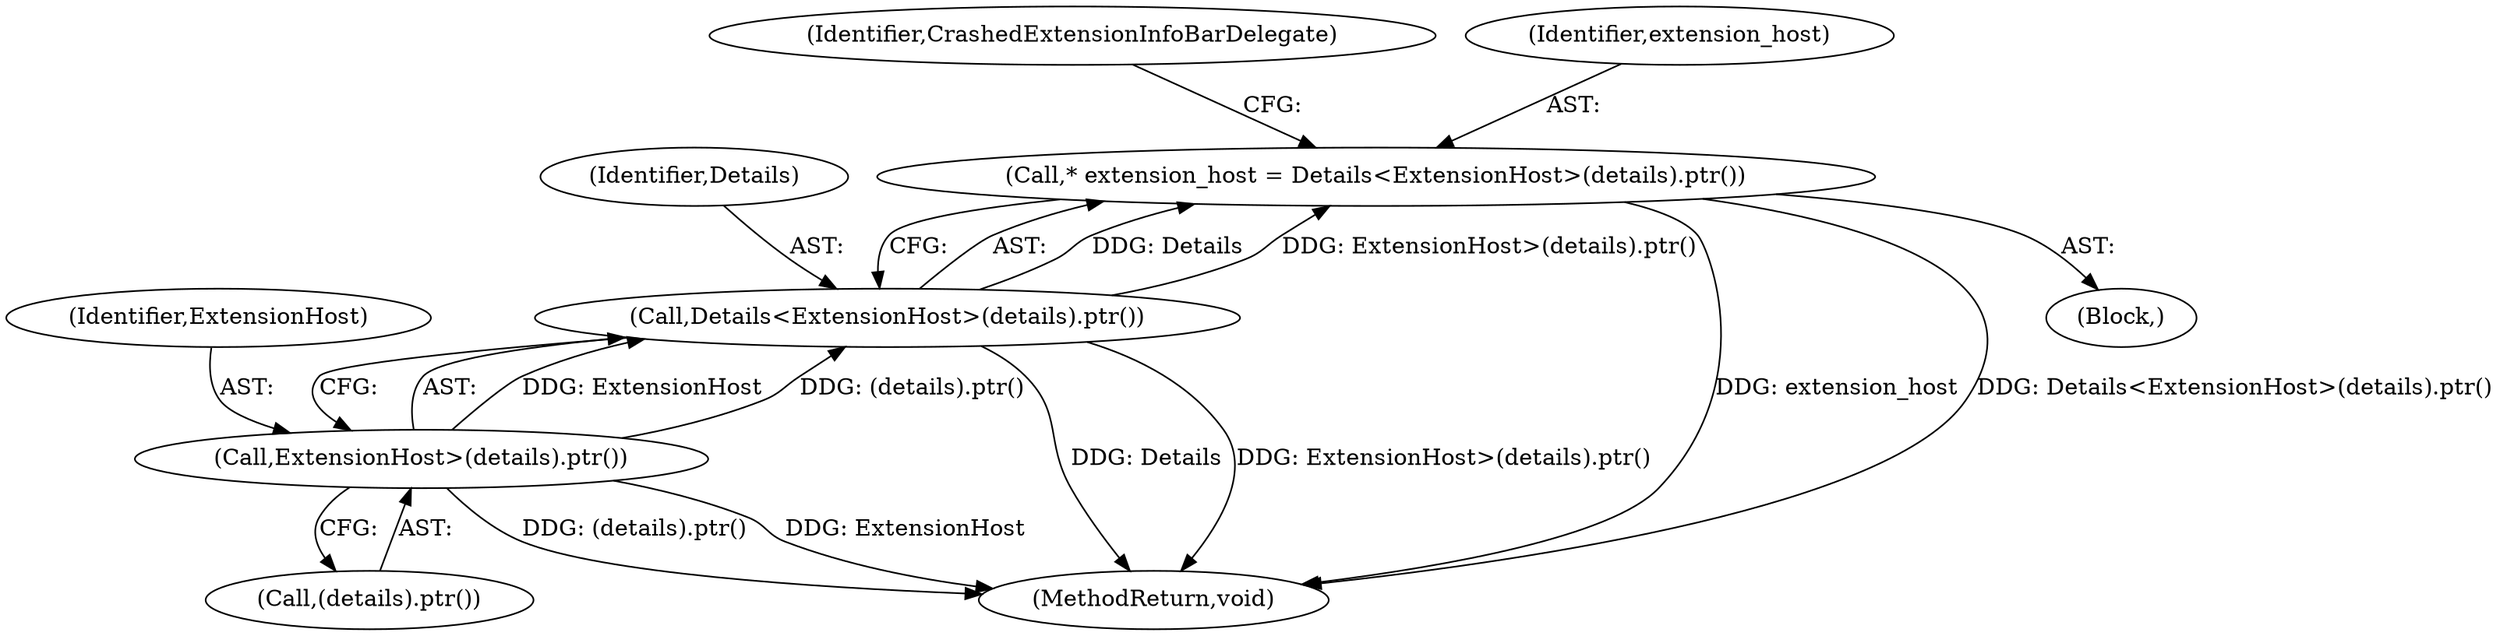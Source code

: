digraph "0_Chrome_08f0d612f2a4039aaf6733d4e8d0a67614941378_1@pointer" {
"1000236" [label="(Call,* extension_host = Details<ExtensionHost>(details).ptr())"];
"1000238" [label="(Call,Details<ExtensionHost>(details).ptr())"];
"1000240" [label="(Call,ExtensionHost>(details).ptr())"];
"1000410" [label="(MethodReturn,void)"];
"1000245" [label="(Identifier,CrashedExtensionInfoBarDelegate)"];
"1000242" [label="(Call,(details).ptr())"];
"1000241" [label="(Identifier,ExtensionHost)"];
"1000240" [label="(Call,ExtensionHost>(details).ptr())"];
"1000236" [label="(Call,* extension_host = Details<ExtensionHost>(details).ptr())"];
"1000238" [label="(Call,Details<ExtensionHost>(details).ptr())"];
"1000239" [label="(Identifier,Details)"];
"1000217" [label="(Block,)"];
"1000237" [label="(Identifier,extension_host)"];
"1000236" -> "1000217"  [label="AST: "];
"1000236" -> "1000238"  [label="CFG: "];
"1000237" -> "1000236"  [label="AST: "];
"1000238" -> "1000236"  [label="AST: "];
"1000245" -> "1000236"  [label="CFG: "];
"1000236" -> "1000410"  [label="DDG: extension_host"];
"1000236" -> "1000410"  [label="DDG: Details<ExtensionHost>(details).ptr()"];
"1000238" -> "1000236"  [label="DDG: Details"];
"1000238" -> "1000236"  [label="DDG: ExtensionHost>(details).ptr()"];
"1000238" -> "1000240"  [label="CFG: "];
"1000239" -> "1000238"  [label="AST: "];
"1000240" -> "1000238"  [label="AST: "];
"1000238" -> "1000410"  [label="DDG: Details"];
"1000238" -> "1000410"  [label="DDG: ExtensionHost>(details).ptr()"];
"1000240" -> "1000238"  [label="DDG: ExtensionHost"];
"1000240" -> "1000238"  [label="DDG: (details).ptr()"];
"1000240" -> "1000242"  [label="CFG: "];
"1000241" -> "1000240"  [label="AST: "];
"1000242" -> "1000240"  [label="AST: "];
"1000240" -> "1000410"  [label="DDG: (details).ptr()"];
"1000240" -> "1000410"  [label="DDG: ExtensionHost"];
}
